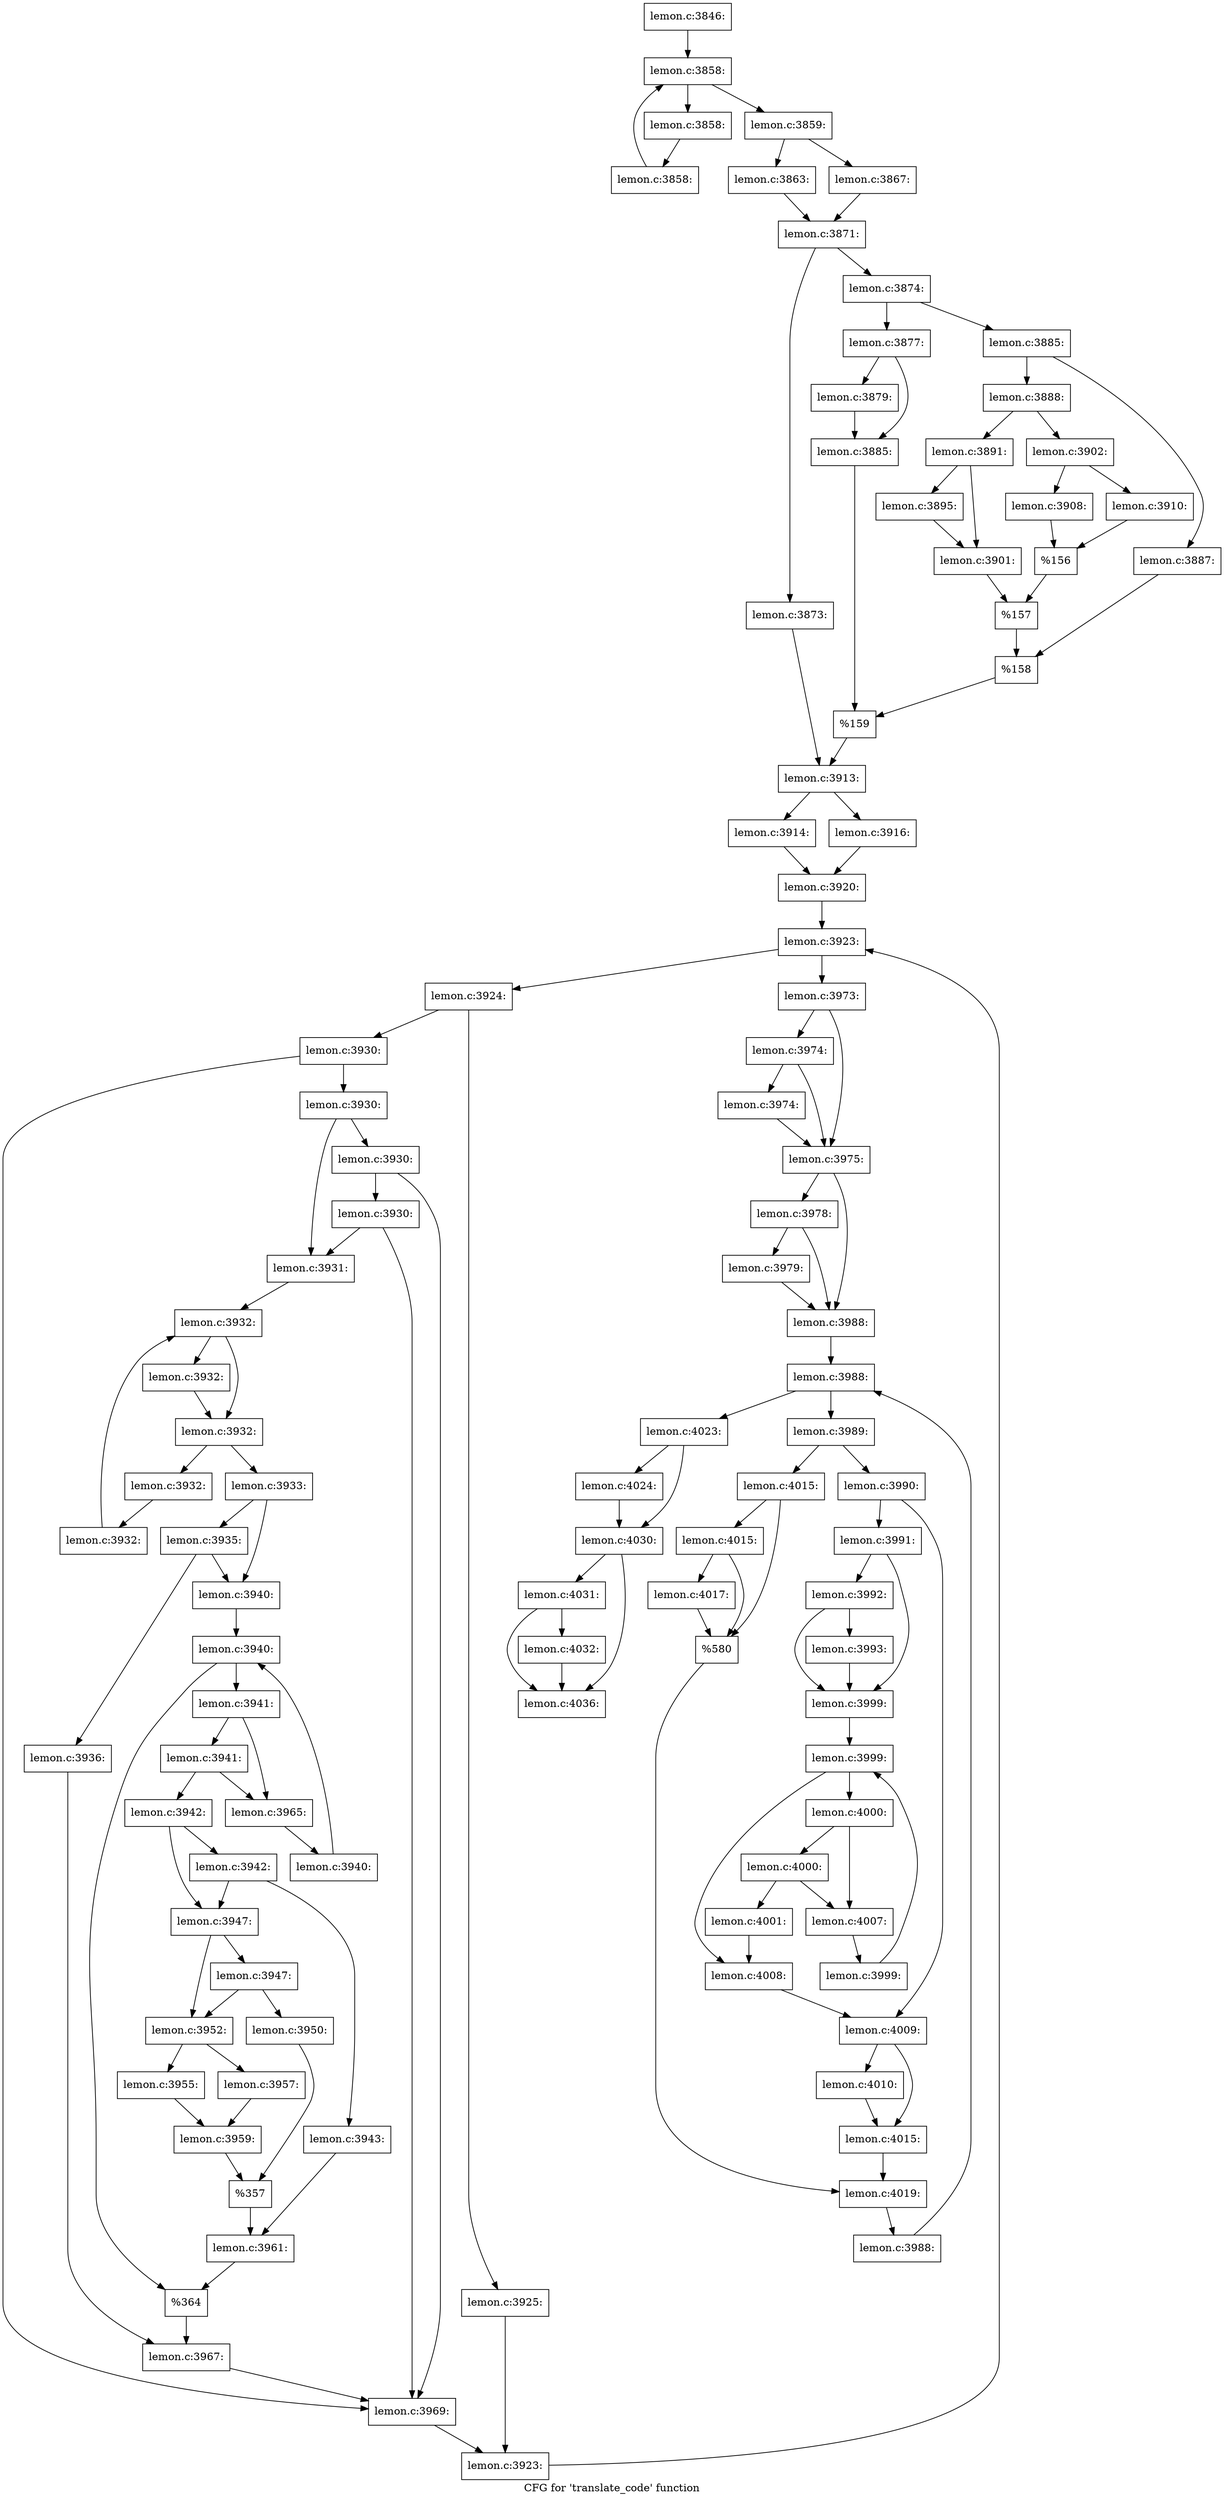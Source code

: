 digraph "CFG for 'translate_code' function" {
	label="CFG for 'translate_code' function";

	Node0x5625654d2e30 [shape=record,label="{lemon.c:3846:}"];
	Node0x5625654d2e30 -> Node0x5625654eb610;
	Node0x5625654eb610 [shape=record,label="{lemon.c:3858:}"];
	Node0x5625654eb610 -> Node0x5625654eb830;
	Node0x5625654eb610 -> Node0x5625654eb460;
	Node0x5625654eb830 [shape=record,label="{lemon.c:3858:}"];
	Node0x5625654eb830 -> Node0x5625654eb7a0;
	Node0x5625654eb7a0 [shape=record,label="{lemon.c:3858:}"];
	Node0x5625654eb7a0 -> Node0x5625654eb610;
	Node0x5625654eb460 [shape=record,label="{lemon.c:3859:}"];
	Node0x5625654eb460 -> Node0x5625654ec480;
	Node0x5625654eb460 -> Node0x5625654ec520;
	Node0x5625654ec480 [shape=record,label="{lemon.c:3863:}"];
	Node0x5625654ec480 -> Node0x5625654ec4d0;
	Node0x5625654ec520 [shape=record,label="{lemon.c:3867:}"];
	Node0x5625654ec520 -> Node0x5625654ec4d0;
	Node0x5625654ec4d0 [shape=record,label="{lemon.c:3871:}"];
	Node0x5625654ec4d0 -> Node0x5625654edb20;
	Node0x5625654ec4d0 -> Node0x5625654edbc0;
	Node0x5625654edb20 [shape=record,label="{lemon.c:3873:}"];
	Node0x5625654edb20 -> Node0x5625654edb70;
	Node0x5625654edbc0 [shape=record,label="{lemon.c:3874:}"];
	Node0x5625654edbc0 -> Node0x5625654ee2e0;
	Node0x5625654edbc0 -> Node0x5625654ee380;
	Node0x5625654ee2e0 [shape=record,label="{lemon.c:3877:}"];
	Node0x5625654ee2e0 -> Node0x5625654eeab0;
	Node0x5625654ee2e0 -> Node0x5625654eeb00;
	Node0x5625654eeab0 [shape=record,label="{lemon.c:3879:}"];
	Node0x5625654eeab0 -> Node0x5625654eeb00;
	Node0x5625654eeb00 [shape=record,label="{lemon.c:3885:}"];
	Node0x5625654eeb00 -> Node0x5625654ee330;
	Node0x5625654ee380 [shape=record,label="{lemon.c:3885:}"];
	Node0x5625654ee380 -> Node0x5625654f0510;
	Node0x5625654ee380 -> Node0x5625654f0d70;
	Node0x5625654f0510 [shape=record,label="{lemon.c:3887:}"];
	Node0x5625654f0510 -> Node0x5625654f0d20;
	Node0x5625654f0d70 [shape=record,label="{lemon.c:3888:}"];
	Node0x5625654f0d70 -> Node0x5625654f1310;
	Node0x5625654f0d70 -> Node0x5625654f13b0;
	Node0x5625654f1310 [shape=record,label="{lemon.c:3891:}"];
	Node0x5625654f1310 -> Node0x5625654f1f00;
	Node0x5625654f1310 -> Node0x5625654f1f50;
	Node0x5625654f1f00 [shape=record,label="{lemon.c:3895:}"];
	Node0x5625654f1f00 -> Node0x5625654f1f50;
	Node0x5625654f1f50 [shape=record,label="{lemon.c:3901:}"];
	Node0x5625654f1f50 -> Node0x5625654f1360;
	Node0x5625654f13b0 [shape=record,label="{lemon.c:3902:}"];
	Node0x5625654f13b0 -> Node0x5625654f3c80;
	Node0x5625654f13b0 -> Node0x5625654f5970;
	Node0x5625654f3c80 [shape=record,label="{lemon.c:3908:}"];
	Node0x5625654f3c80 -> Node0x5625654f5920;
	Node0x5625654f5970 [shape=record,label="{lemon.c:3910:}"];
	Node0x5625654f5970 -> Node0x5625654f5920;
	Node0x5625654f5920 [shape=record,label="{%156}"];
	Node0x5625654f5920 -> Node0x5625654f1360;
	Node0x5625654f1360 [shape=record,label="{%157}"];
	Node0x5625654f1360 -> Node0x5625654f0d20;
	Node0x5625654f0d20 [shape=record,label="{%158}"];
	Node0x5625654f0d20 -> Node0x5625654ee330;
	Node0x5625654ee330 [shape=record,label="{%159}"];
	Node0x5625654ee330 -> Node0x5625654edb70;
	Node0x5625654edb70 [shape=record,label="{lemon.c:3913:}"];
	Node0x5625654edb70 -> Node0x5625654f6160;
	Node0x5625654edb70 -> Node0x5625654f6200;
	Node0x5625654f6160 [shape=record,label="{lemon.c:3914:}"];
	Node0x5625654f6160 -> Node0x5625654f61b0;
	Node0x5625654f6200 [shape=record,label="{lemon.c:3916:}"];
	Node0x5625654f6200 -> Node0x5625654f61b0;
	Node0x5625654f61b0 [shape=record,label="{lemon.c:3920:}"];
	Node0x5625654f61b0 -> Node0x5625654f7e50;
	Node0x5625654f7e50 [shape=record,label="{lemon.c:3923:}"];
	Node0x5625654f7e50 -> Node0x5625654f8000;
	Node0x5625654f7e50 -> Node0x5625654f6970;
	Node0x5625654f8000 [shape=record,label="{lemon.c:3924:}"];
	Node0x5625654f8000 -> Node0x5625654f83e0;
	Node0x5625654f8000 -> Node0x5625654f8430;
	Node0x5625654f83e0 [shape=record,label="{lemon.c:3925:}"];
	Node0x5625654f83e0 -> Node0x5625654f7f70;
	Node0x5625654f8430 [shape=record,label="{lemon.c:3930:}"];
	Node0x5625654f8430 -> Node0x5625654f9340;
	Node0x5625654f8430 -> Node0x5625654f92f0;
	Node0x5625654f9340 [shape=record,label="{lemon.c:3930:}"];
	Node0x5625654f9340 -> Node0x5625654f92a0;
	Node0x5625654f9340 -> Node0x5625654f99f0;
	Node0x5625654f99f0 [shape=record,label="{lemon.c:3930:}"];
	Node0x5625654f99f0 -> Node0x5625654f92f0;
	Node0x5625654f99f0 -> Node0x5625654f9ef0;
	Node0x5625654f9ef0 [shape=record,label="{lemon.c:3930:}"];
	Node0x5625654f9ef0 -> Node0x5625654f92a0;
	Node0x5625654f9ef0 -> Node0x5625654f92f0;
	Node0x5625654f92a0 [shape=record,label="{lemon.c:3931:}"];
	Node0x5625654f92a0 -> Node0x5625654fb0a0;
	Node0x5625654fb0a0 [shape=record,label="{lemon.c:3932:}"];
	Node0x5625654fb0a0 -> Node0x5625654fb340;
	Node0x5625654fb0a0 -> Node0x5625654fb390;
	Node0x5625654fb390 [shape=record,label="{lemon.c:3932:}"];
	Node0x5625654fb390 -> Node0x5625654fb340;
	Node0x5625654fb340 [shape=record,label="{lemon.c:3932:}"];
	Node0x5625654fb340 -> Node0x5625654fb2c0;
	Node0x5625654fb340 -> Node0x5625654fad80;
	Node0x5625654fb2c0 [shape=record,label="{lemon.c:3932:}"];
	Node0x5625654fb2c0 -> Node0x5625654fb230;
	Node0x5625654fb230 [shape=record,label="{lemon.c:3932:}"];
	Node0x5625654fb230 -> Node0x5625654fb0a0;
	Node0x5625654fad80 [shape=record,label="{lemon.c:3933:}"];
	Node0x5625654fad80 -> Node0x5625654fc810;
	Node0x5625654fad80 -> Node0x5625654fc7c0;
	Node0x5625654fc810 [shape=record,label="{lemon.c:3935:}"];
	Node0x5625654fc810 -> Node0x5625654fc720;
	Node0x5625654fc810 -> Node0x5625654fc7c0;
	Node0x5625654fc720 [shape=record,label="{lemon.c:3936:}"];
	Node0x5625654fc720 -> Node0x5625654fc770;
	Node0x5625654fc7c0 [shape=record,label="{lemon.c:3940:}"];
	Node0x5625654fc7c0 -> Node0x5625654fd9f0;
	Node0x5625654fd9f0 [shape=record,label="{lemon.c:3940:}"];
	Node0x5625654fd9f0 -> Node0x5625654fdc10;
	Node0x5625654fd9f0 -> Node0x5625654fd840;
	Node0x5625654fdc10 [shape=record,label="{lemon.c:3941:}"];
	Node0x5625654fdc10 -> Node0x5625654fe290;
	Node0x5625654fdc10 -> Node0x5625654fe240;
	Node0x5625654fe290 [shape=record,label="{lemon.c:3941:}"];
	Node0x5625654fe290 -> Node0x5625654fe1f0;
	Node0x5625654fe290 -> Node0x5625654fe240;
	Node0x5625654fe1f0 [shape=record,label="{lemon.c:3942:}"];
	Node0x5625654fe1f0 -> Node0x5625654ff1c0;
	Node0x5625654fe1f0 -> Node0x5625654ff170;
	Node0x5625654ff1c0 [shape=record,label="{lemon.c:3942:}"];
	Node0x5625654ff1c0 -> Node0x5625654ff0d0;
	Node0x5625654ff1c0 -> Node0x5625654ff170;
	Node0x5625654ff0d0 [shape=record,label="{lemon.c:3943:}"];
	Node0x5625654ff0d0 -> Node0x5625654ff120;
	Node0x5625654ff170 [shape=record,label="{lemon.c:3947:}"];
	Node0x5625654ff170 -> Node0x5625655006c0;
	Node0x5625654ff170 -> Node0x562565500670;
	Node0x5625655006c0 [shape=record,label="{lemon.c:3947:}"];
	Node0x5625655006c0 -> Node0x562565500110;
	Node0x5625655006c0 -> Node0x562565500670;
	Node0x562565500110 [shape=record,label="{lemon.c:3950:}"];
	Node0x562565500110 -> Node0x562565500620;
	Node0x562565500670 [shape=record,label="{lemon.c:3952:}"];
	Node0x562565500670 -> Node0x5625655023e0;
	Node0x562565500670 -> Node0x562565502480;
	Node0x5625655023e0 [shape=record,label="{lemon.c:3955:}"];
	Node0x5625655023e0 -> Node0x562565502430;
	Node0x562565502480 [shape=record,label="{lemon.c:3957:}"];
	Node0x562565502480 -> Node0x562565502430;
	Node0x562565502430 [shape=record,label="{lemon.c:3959:}"];
	Node0x562565502430 -> Node0x562565500620;
	Node0x562565500620 [shape=record,label="{%357}"];
	Node0x562565500620 -> Node0x5625654ff120;
	Node0x5625654ff120 [shape=record,label="{lemon.c:3961:}"];
	Node0x5625654ff120 -> Node0x5625654fd840;
	Node0x5625654fe240 [shape=record,label="{lemon.c:3965:}"];
	Node0x5625654fe240 -> Node0x5625654fdb80;
	Node0x5625654fdb80 [shape=record,label="{lemon.c:3940:}"];
	Node0x5625654fdb80 -> Node0x5625654fd9f0;
	Node0x5625654fd840 [shape=record,label="{%364}"];
	Node0x5625654fd840 -> Node0x5625654fc770;
	Node0x5625654fc770 [shape=record,label="{lemon.c:3967:}"];
	Node0x5625654fc770 -> Node0x5625654f92f0;
	Node0x5625654f92f0 [shape=record,label="{lemon.c:3969:}"];
	Node0x5625654f92f0 -> Node0x5625654f7f70;
	Node0x5625654f7f70 [shape=record,label="{lemon.c:3923:}"];
	Node0x5625654f7f70 -> Node0x5625654f7e50;
	Node0x5625654f6970 [shape=record,label="{lemon.c:3973:}"];
	Node0x5625654f6970 -> Node0x562565505430;
	Node0x5625654f6970 -> Node0x5625655053e0;
	Node0x562565505430 [shape=record,label="{lemon.c:3974:}"];
	Node0x562565505430 -> Node0x562565505390;
	Node0x562565505430 -> Node0x5625655053e0;
	Node0x562565505390 [shape=record,label="{lemon.c:3974:}"];
	Node0x562565505390 -> Node0x5625655053e0;
	Node0x5625655053e0 [shape=record,label="{lemon.c:3975:}"];
	Node0x5625655053e0 -> Node0x562565506170;
	Node0x5625655053e0 -> Node0x562565506120;
	Node0x562565506170 [shape=record,label="{lemon.c:3978:}"];
	Node0x562565506170 -> Node0x562565506120;
	Node0x562565506170 -> Node0x5625655060d0;
	Node0x5625655060d0 [shape=record,label="{lemon.c:3979:}"];
	Node0x5625655060d0 -> Node0x562565506120;
	Node0x562565506120 [shape=record,label="{lemon.c:3988:}"];
	Node0x562565506120 -> Node0x562565507aa0;
	Node0x562565507aa0 [shape=record,label="{lemon.c:3988:}"];
	Node0x562565507aa0 -> Node0x562565507cc0;
	Node0x562565507aa0 -> Node0x562565507470;
	Node0x562565507cc0 [shape=record,label="{lemon.c:3989:}"];
	Node0x562565507cc0 -> Node0x5625655082a0;
	Node0x562565507cc0 -> Node0x562565508340;
	Node0x5625655082a0 [shape=record,label="{lemon.c:3990:}"];
	Node0x5625655082a0 -> Node0x562565508990;
	Node0x5625655082a0 -> Node0x5625655089e0;
	Node0x562565508990 [shape=record,label="{lemon.c:3991:}"];
	Node0x562565508990 -> Node0x562565509110;
	Node0x562565508990 -> Node0x5625655090c0;
	Node0x562565509110 [shape=record,label="{lemon.c:3992:}"];
	Node0x562565509110 -> Node0x562565509070;
	Node0x562565509110 -> Node0x5625655090c0;
	Node0x562565509070 [shape=record,label="{lemon.c:3993:}"];
	Node0x562565509070 -> Node0x5625655090c0;
	Node0x5625655090c0 [shape=record,label="{lemon.c:3999:}"];
	Node0x5625655090c0 -> Node0x56256550b470;
	Node0x56256550b470 [shape=record,label="{lemon.c:3999:}"];
	Node0x56256550b470 -> Node0x56256550b690;
	Node0x56256550b470 -> Node0x56256550ae40;
	Node0x56256550b690 [shape=record,label="{lemon.c:4000:}"];
	Node0x56256550b690 -> Node0x56256550bbb0;
	Node0x56256550b690 -> Node0x56256550bb60;
	Node0x56256550bbb0 [shape=record,label="{lemon.c:4000:}"];
	Node0x56256550bbb0 -> Node0x56256550bb10;
	Node0x56256550bbb0 -> Node0x56256550bb60;
	Node0x56256550bb10 [shape=record,label="{lemon.c:4001:}"];
	Node0x56256550bb10 -> Node0x56256550ae40;
	Node0x56256550bb60 [shape=record,label="{lemon.c:4007:}"];
	Node0x56256550bb60 -> Node0x56256550b600;
	Node0x56256550b600 [shape=record,label="{lemon.c:3999:}"];
	Node0x56256550b600 -> Node0x56256550b470;
	Node0x56256550ae40 [shape=record,label="{lemon.c:4008:}"];
	Node0x56256550ae40 -> Node0x5625655089e0;
	Node0x5625655089e0 [shape=record,label="{lemon.c:4009:}"];
	Node0x5625655089e0 -> Node0x56256550ea50;
	Node0x5625655089e0 -> Node0x56256550ea00;
	Node0x56256550ea00 [shape=record,label="{lemon.c:4010:}"];
	Node0x56256550ea00 -> Node0x56256550ea50;
	Node0x56256550ea50 [shape=record,label="{lemon.c:4015:}"];
	Node0x56256550ea50 -> Node0x5625655082f0;
	Node0x562565508340 [shape=record,label="{lemon.c:4015:}"];
	Node0x562565508340 -> Node0x5625655108a0;
	Node0x562565508340 -> Node0x562565510850;
	Node0x5625655108a0 [shape=record,label="{lemon.c:4015:}"];
	Node0x5625655108a0 -> Node0x562565510210;
	Node0x5625655108a0 -> Node0x562565510850;
	Node0x562565510210 [shape=record,label="{lemon.c:4017:}"];
	Node0x562565510210 -> Node0x562565510850;
	Node0x562565510850 [shape=record,label="{%580}"];
	Node0x562565510850 -> Node0x5625655082f0;
	Node0x5625655082f0 [shape=record,label="{lemon.c:4019:}"];
	Node0x5625655082f0 -> Node0x562565507c30;
	Node0x562565507c30 [shape=record,label="{lemon.c:3988:}"];
	Node0x562565507c30 -> Node0x562565507aa0;
	Node0x562565507470 [shape=record,label="{lemon.c:4023:}"];
	Node0x562565507470 -> Node0x5625655124e0;
	Node0x562565507470 -> Node0x562565512530;
	Node0x5625655124e0 [shape=record,label="{lemon.c:4024:}"];
	Node0x5625655124e0 -> Node0x562565512530;
	Node0x562565512530 [shape=record,label="{lemon.c:4030:}"];
	Node0x562565512530 -> Node0x562565513bf0;
	Node0x562565512530 -> Node0x562565513ba0;
	Node0x562565513bf0 [shape=record,label="{lemon.c:4031:}"];
	Node0x562565513bf0 -> Node0x562565513b50;
	Node0x562565513bf0 -> Node0x562565513ba0;
	Node0x562565513b50 [shape=record,label="{lemon.c:4032:}"];
	Node0x562565513b50 -> Node0x562565513ba0;
	Node0x562565513ba0 [shape=record,label="{lemon.c:4036:}"];
}
